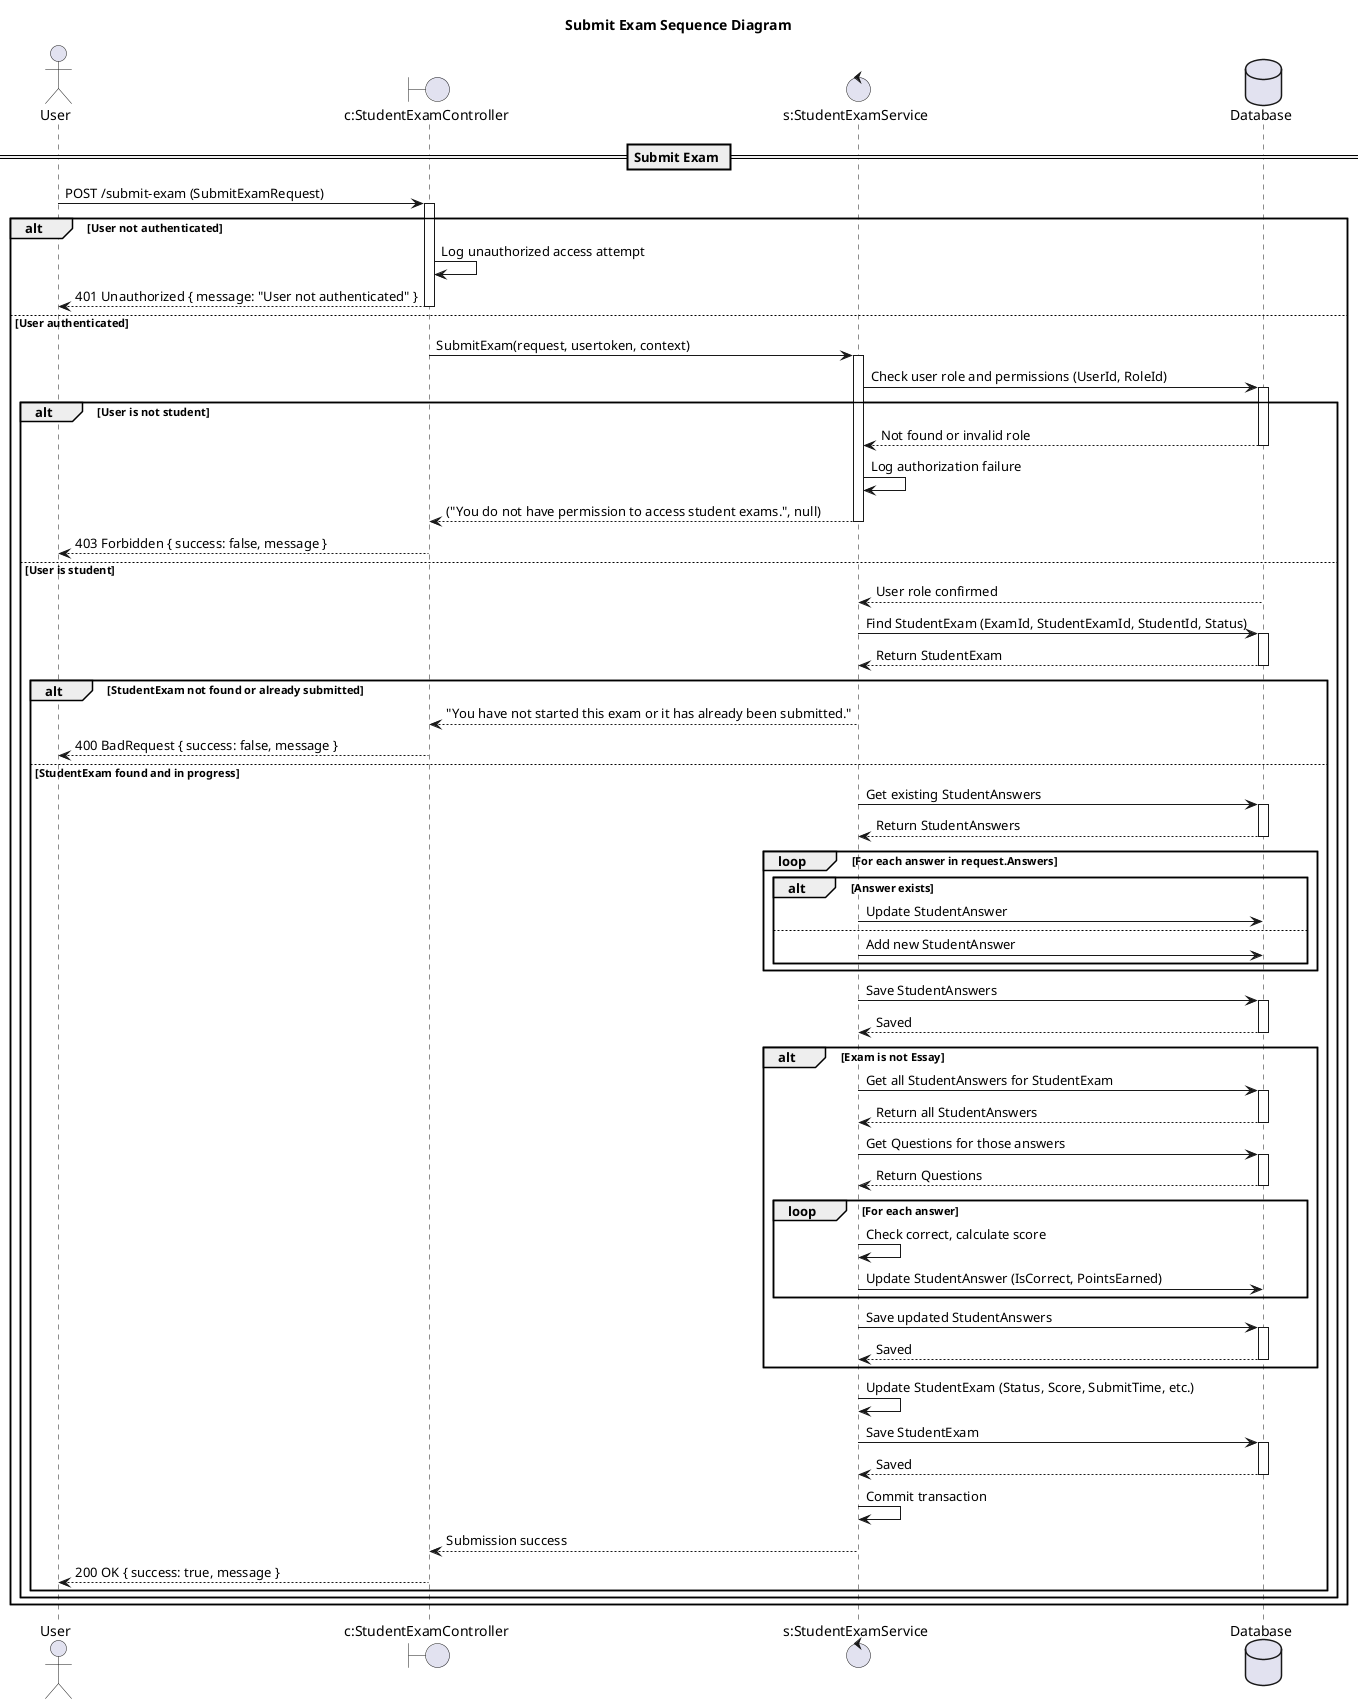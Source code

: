 @startuml

title Submit Exam Sequence Diagram

actor "User" as Client

boundary "c:StudentExamController" as Controller
control "s:StudentExamService" as Service
database "Database" as DB

== Submit Exam ==

Client -> Controller: POST /submit-exam (SubmitExamRequest)
activate Controller

alt User not authenticated
    Controller -> Controller: Log unauthorized access attempt
    Controller --> Client: 401 Unauthorized { message: "User not authenticated" }
    deactivate Controller
else User authenticated
    Controller -> Service: SubmitExam(request, usertoken, context)
    activate Service

    Service -> DB: Check user role and permissions (UserId, RoleId)
    activate DB
    alt User is not student
        DB --> Service: Not found or invalid role
        deactivate DB
        Service -> Service: Log authorization failure
        Service --> Controller: ("You do not have permission to access student exams.", null)
        deactivate Service
        Controller --> Client: 403 Forbidden { success: false, message }
        deactivate Controller
    else User is student
        DB --> Service: User role confirmed
        deactivate DB

        Service -> DB: Find StudentExam (ExamId, StudentExamId, StudentId, Status)
        activate DB
        DB --> Service: Return StudentExam
        deactivate DB

        alt StudentExam not found or already submitted
            Service --> Controller: "You have not started this exam or it has already been submitted."
            deactivate Service
            Controller --> Client: 400 BadRequest { success: false, message }
            deactivate Controller
        else StudentExam found and in progress
            Service -> DB: Get existing StudentAnswers
            activate DB
            DB --> Service: Return StudentAnswers
            deactivate DB

            loop For each answer in request.Answers
                alt Answer exists
                    Service -> DB: Update StudentAnswer
                else
                    Service -> DB: Add new StudentAnswer
                end
            end loop

            Service -> DB: Save StudentAnswers
            activate DB
            DB --> Service: Saved
            deactivate DB

            alt Exam is not Essay
                Service -> DB: Get all StudentAnswers for StudentExam
                activate DB
                DB --> Service: Return all StudentAnswers
                deactivate DB

                Service -> DB: Get Questions for those answers
                activate DB
                DB --> Service: Return Questions
                deactivate DB

                loop For each answer
                    Service -> Service: Check correct, calculate score
                    Service -> DB: Update StudentAnswer (IsCorrect, PointsEarned)
                end loop

                Service -> DB: Save updated StudentAnswers
                activate DB
                DB --> Service: Saved
                deactivate DB
            end alt

            Service -> Service: Update StudentExam (Status, Score, SubmitTime, etc.)
            Service -> DB: Save StudentExam
            activate DB
            DB --> Service: Saved
            deactivate DB

            Service -> Service: Commit transaction
            Service --> Controller: Submission success
            deactivate Service
            Controller --> Client: 200 OK { success: true, message }
            deactivate Controller
        end alt
    end
end

@enduml
